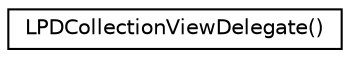 digraph "Graphical Class Hierarchy"
{
  edge [fontname="Helvetica",fontsize="10",labelfontname="Helvetica",labelfontsize="10"];
  node [fontname="Helvetica",fontsize="10",shape=record];
  rankdir="LR";
  Node0 [label="LPDCollectionViewDelegate()",height=0.2,width=0.4,color="black", fillcolor="white", style="filled",URL="$category_l_p_d_collection_view_delegate_07_08.html"];
}
